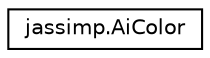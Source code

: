 digraph "Graphical Class Hierarchy"
{
  edge [fontname="Helvetica",fontsize="10",labelfontname="Helvetica",labelfontsize="10"];
  node [fontname="Helvetica",fontsize="10",shape=record];
  rankdir="LR";
  Node1 [label="jassimp.AiColor",height=0.2,width=0.4,color="black", fillcolor="white", style="filled",URL="$classjassimp_1_1_ai_color.html"];
}
